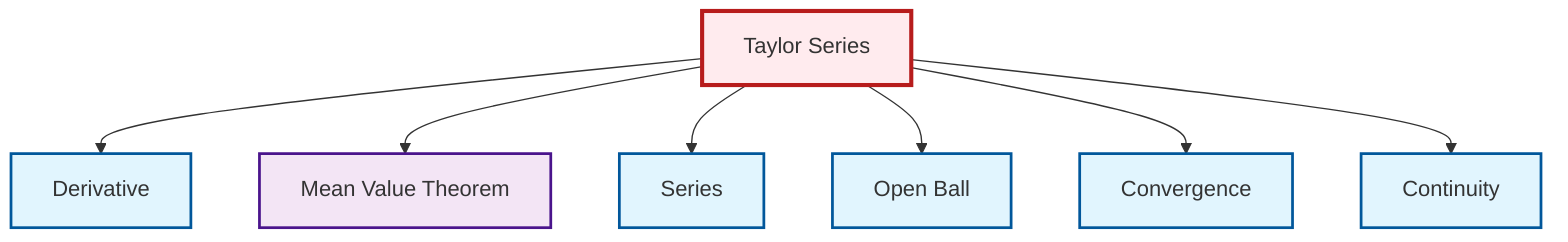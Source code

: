 graph TD
    classDef definition fill:#e1f5fe,stroke:#01579b,stroke-width:2px
    classDef theorem fill:#f3e5f5,stroke:#4a148c,stroke-width:2px
    classDef axiom fill:#fff3e0,stroke:#e65100,stroke-width:2px
    classDef example fill:#e8f5e9,stroke:#1b5e20,stroke-width:2px
    classDef current fill:#ffebee,stroke:#b71c1c,stroke-width:3px
    thm-taylor-series["Taylor Series"]:::theorem
    def-open-ball["Open Ball"]:::definition
    def-series["Series"]:::definition
    def-convergence["Convergence"]:::definition
    def-continuity["Continuity"]:::definition
    thm-mean-value["Mean Value Theorem"]:::theorem
    def-derivative["Derivative"]:::definition
    thm-taylor-series --> def-derivative
    thm-taylor-series --> thm-mean-value
    thm-taylor-series --> def-series
    thm-taylor-series --> def-open-ball
    thm-taylor-series --> def-convergence
    thm-taylor-series --> def-continuity
    class thm-taylor-series current